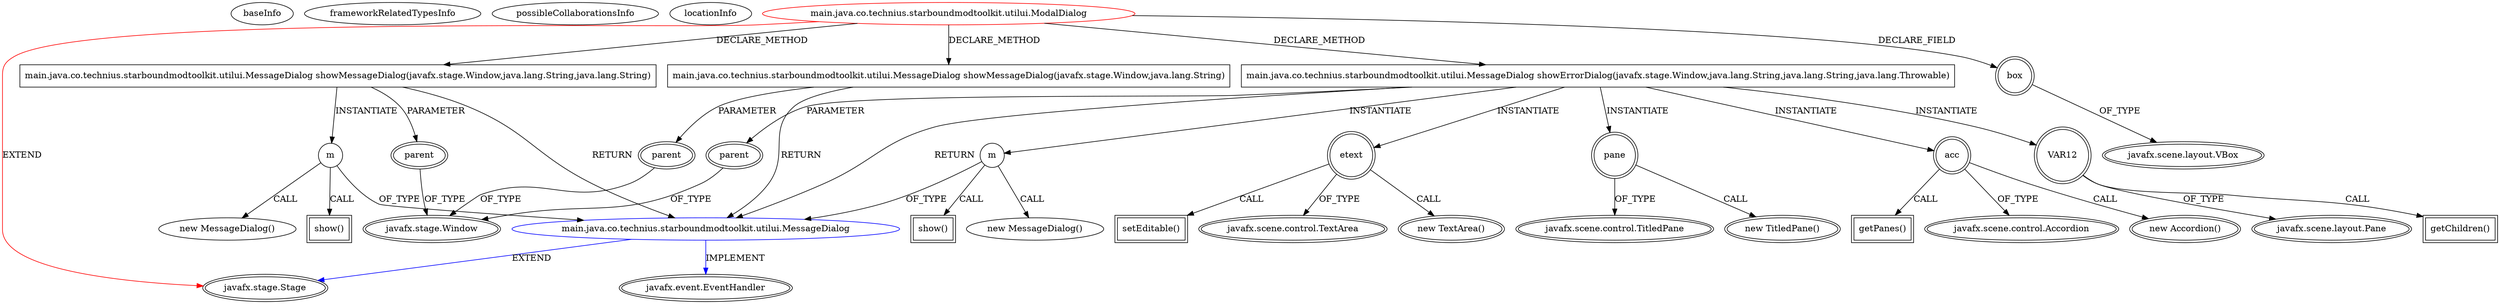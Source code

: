 digraph {
baseInfo[graphId=1450,category="extension_graph",isAnonymous=false,possibleRelation=true]
frameworkRelatedTypesInfo[0="javafx.stage.Stage"]
possibleCollaborationsInfo[0="1450~CLIENT_METHOD_DECLARATION-INSTANTIATION-CLIENT_METHOD_DECLARATION-RETURN_TYPE-CLIENT_METHOD_DECLARATION-INSTANTIATION-CLIENT_METHOD_DECLARATION-RETURN_TYPE-CLIENT_METHOD_DECLARATION-RETURN_TYPE-~javafx.stage.Stage ~javafx.stage.Stage javafx.event.EventHandler ~false~false"]
locationInfo[projectName="Technius-Starbound-Mod-Toolkit",filePath="/Technius-Starbound-Mod-Toolkit/Starbound-Mod-Toolkit-master/src/main/java/co/technius/starboundmodtoolkit/utilui/ModalDialog.java",contextSignature="ModalDialog",graphId="1450"]
0[label="main.java.co.technius.starboundmodtoolkit.utilui.ModalDialog",vertexType="ROOT_CLIENT_CLASS_DECLARATION",isFrameworkType=false,color=red]
1[label="javafx.stage.Stage",vertexType="FRAMEWORK_CLASS_TYPE",isFrameworkType=true,peripheries=2]
2[label="box",vertexType="FIELD_DECLARATION",isFrameworkType=true,peripheries=2,shape=circle]
3[label="javafx.scene.layout.VBox",vertexType="FRAMEWORK_CLASS_TYPE",isFrameworkType=true,peripheries=2]
16[label="main.java.co.technius.starboundmodtoolkit.utilui.MessageDialog showMessageDialog(javafx.stage.Window,java.lang.String)",vertexType="CLIENT_METHOD_DECLARATION",isFrameworkType=false,shape=box]
17[label="main.java.co.technius.starboundmodtoolkit.utilui.MessageDialog",vertexType="REFERENCE_CLIENT_CLASS_DECLARATION",isFrameworkType=false,color=blue]
19[label="javafx.event.EventHandler",vertexType="FRAMEWORK_INTERFACE_TYPE",isFrameworkType=true,peripheries=2]
20[label="parent",vertexType="PARAMETER_DECLARATION",isFrameworkType=true,peripheries=2]
21[label="javafx.stage.Window",vertexType="FRAMEWORK_CLASS_TYPE",isFrameworkType=true,peripheries=2]
22[label="main.java.co.technius.starboundmodtoolkit.utilui.MessageDialog showMessageDialog(javafx.stage.Window,java.lang.String,java.lang.String)",vertexType="CLIENT_METHOD_DECLARATION",isFrameworkType=false,shape=box]
24[label="parent",vertexType="PARAMETER_DECLARATION",isFrameworkType=true,peripheries=2]
27[label="m",vertexType="VARIABLE_EXPRESION",isFrameworkType=false,shape=circle]
26[label="new MessageDialog()",vertexType="CONSTRUCTOR_CALL",isFrameworkType=false]
30[label="show()",vertexType="INSIDE_CALL",isFrameworkType=true,peripheries=2,shape=box]
31[label="main.java.co.technius.starboundmodtoolkit.utilui.MessageDialog showErrorDialog(javafx.stage.Window,java.lang.String,java.lang.String,java.lang.Throwable)",vertexType="CLIENT_METHOD_DECLARATION",isFrameworkType=false,shape=box]
33[label="parent",vertexType="PARAMETER_DECLARATION",isFrameworkType=true,peripheries=2]
36[label="m",vertexType="VARIABLE_EXPRESION",isFrameworkType=false,shape=circle]
35[label="new MessageDialog()",vertexType="CONSTRUCTOR_CALL",isFrameworkType=false]
39[label="etext",vertexType="VARIABLE_EXPRESION",isFrameworkType=true,peripheries=2,shape=circle]
40[label="javafx.scene.control.TextArea",vertexType="FRAMEWORK_CLASS_TYPE",isFrameworkType=true,peripheries=2]
38[label="new TextArea()",vertexType="CONSTRUCTOR_CALL",isFrameworkType=true,peripheries=2]
42[label="setEditable()",vertexType="INSIDE_CALL",isFrameworkType=true,peripheries=2,shape=box]
44[label="pane",vertexType="VARIABLE_EXPRESION",isFrameworkType=true,peripheries=2,shape=circle]
45[label="javafx.scene.control.TitledPane",vertexType="FRAMEWORK_CLASS_TYPE",isFrameworkType=true,peripheries=2]
43[label="new TitledPane()",vertexType="CONSTRUCTOR_CALL",isFrameworkType=true,peripheries=2]
47[label="acc",vertexType="VARIABLE_EXPRESION",isFrameworkType=true,peripheries=2,shape=circle]
48[label="javafx.scene.control.Accordion",vertexType="FRAMEWORK_CLASS_TYPE",isFrameworkType=true,peripheries=2]
46[label="new Accordion()",vertexType="CONSTRUCTOR_CALL",isFrameworkType=true,peripheries=2]
50[label="getPanes()",vertexType="INSIDE_CALL",isFrameworkType=true,peripheries=2,shape=box]
51[label="VAR12",vertexType="VARIABLE_EXPRESION",isFrameworkType=true,peripheries=2,shape=circle]
53[label="javafx.scene.layout.Pane",vertexType="FRAMEWORK_CLASS_TYPE",isFrameworkType=true,peripheries=2]
52[label="getChildren()",vertexType="INSIDE_CALL",isFrameworkType=true,peripheries=2,shape=box]
55[label="show()",vertexType="INSIDE_CALL",isFrameworkType=true,peripheries=2,shape=box]
0->1[label="EXTEND",color=red]
0->2[label="DECLARE_FIELD"]
2->3[label="OF_TYPE"]
0->16[label="DECLARE_METHOD"]
17->1[label="EXTEND",color=blue]
17->19[label="IMPLEMENT",color=blue]
16->17[label="RETURN"]
20->21[label="OF_TYPE"]
16->20[label="PARAMETER"]
0->22[label="DECLARE_METHOD"]
22->17[label="RETURN"]
24->21[label="OF_TYPE"]
22->24[label="PARAMETER"]
22->27[label="INSTANTIATE"]
27->17[label="OF_TYPE"]
27->26[label="CALL"]
27->30[label="CALL"]
0->31[label="DECLARE_METHOD"]
31->17[label="RETURN"]
33->21[label="OF_TYPE"]
31->33[label="PARAMETER"]
31->36[label="INSTANTIATE"]
36->17[label="OF_TYPE"]
36->35[label="CALL"]
31->39[label="INSTANTIATE"]
39->40[label="OF_TYPE"]
39->38[label="CALL"]
39->42[label="CALL"]
31->44[label="INSTANTIATE"]
44->45[label="OF_TYPE"]
44->43[label="CALL"]
31->47[label="INSTANTIATE"]
47->48[label="OF_TYPE"]
47->46[label="CALL"]
47->50[label="CALL"]
31->51[label="INSTANTIATE"]
51->53[label="OF_TYPE"]
51->52[label="CALL"]
36->55[label="CALL"]
}
